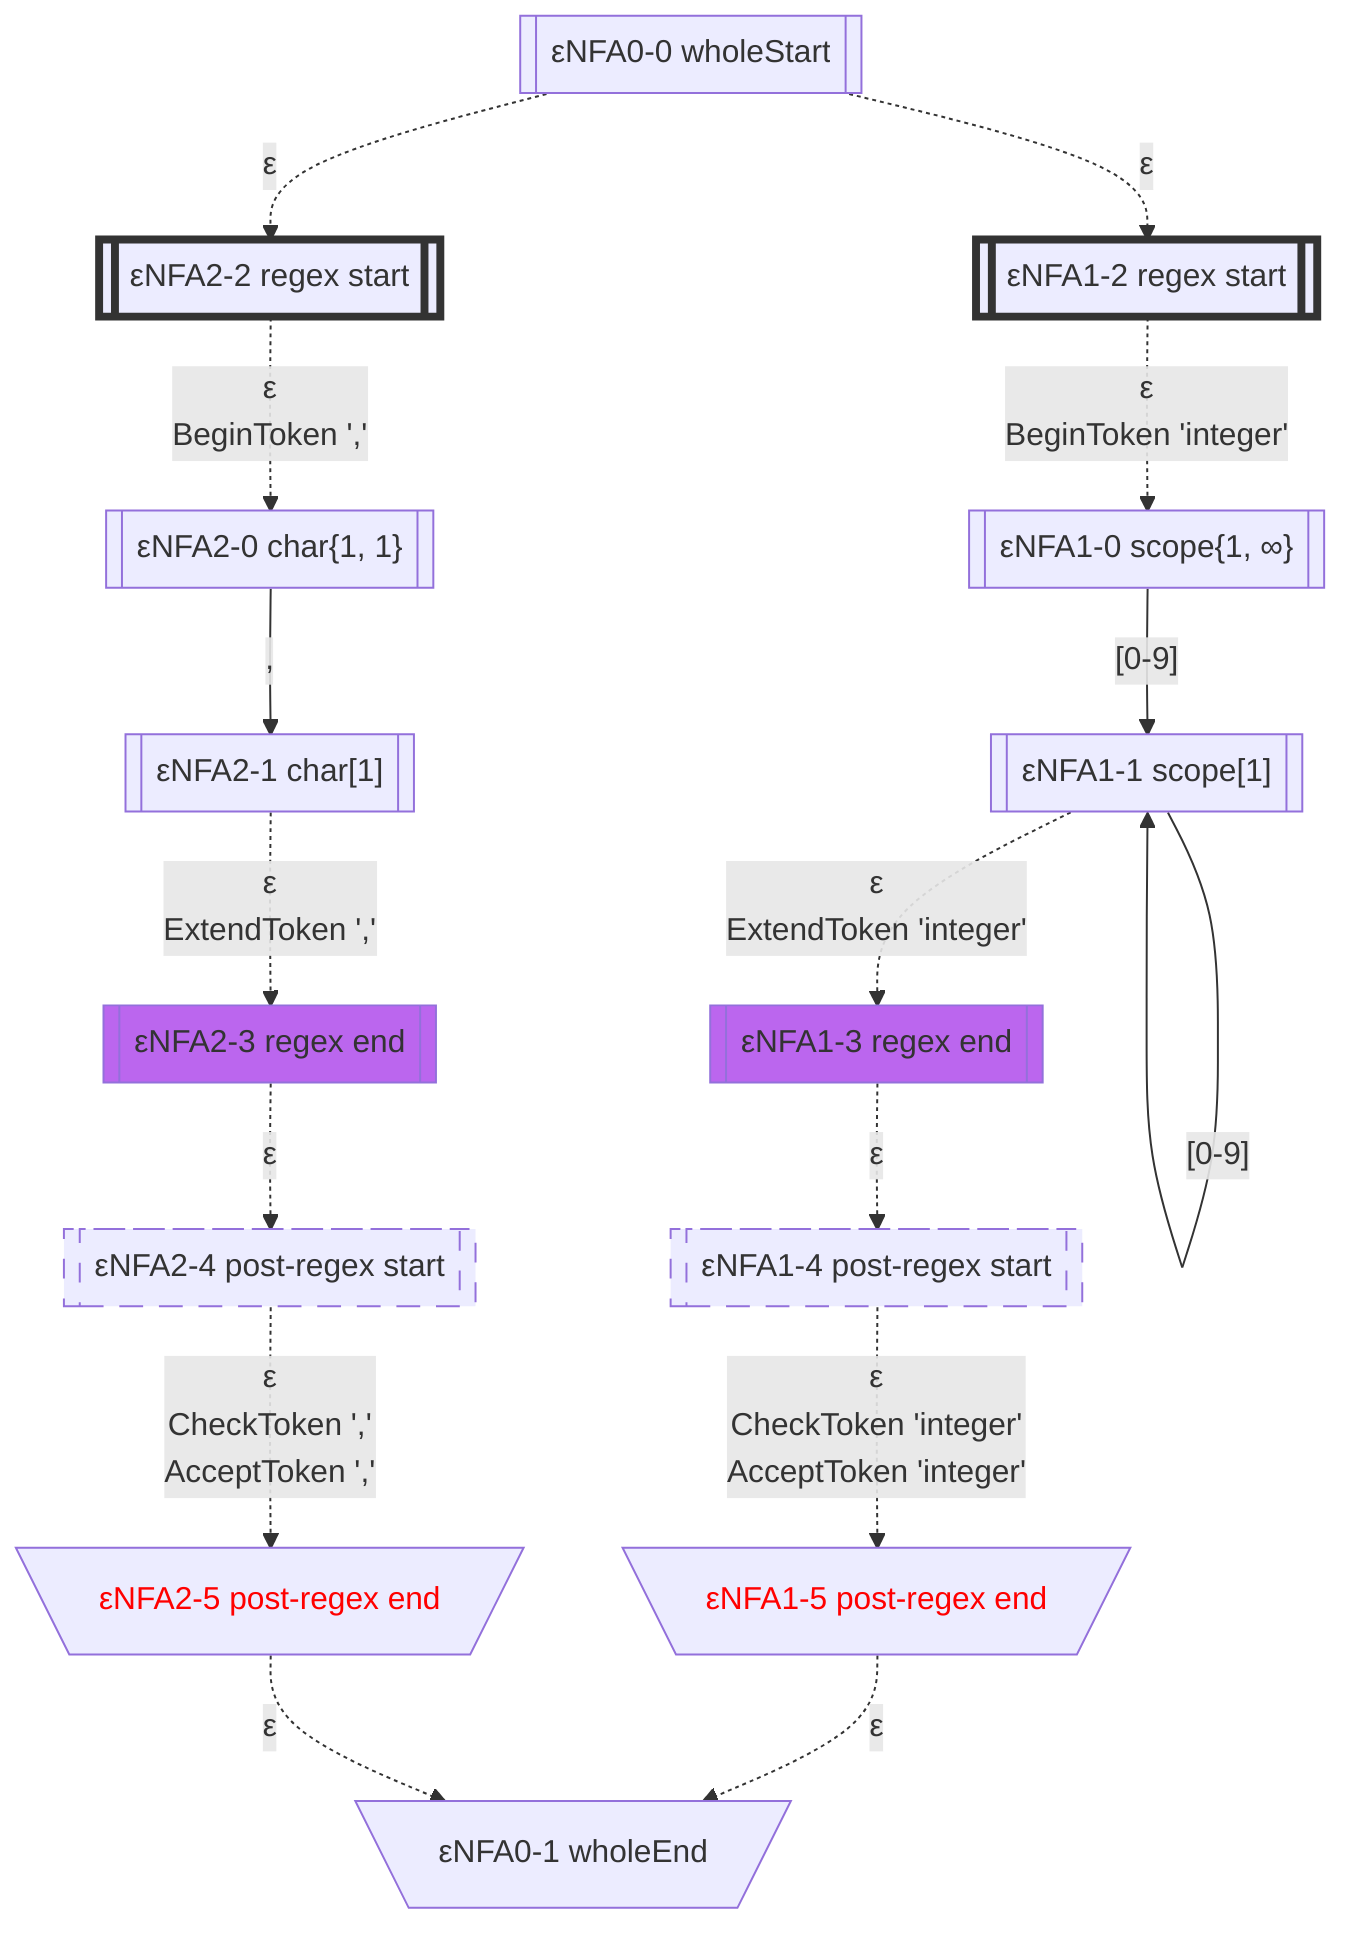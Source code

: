 flowchart
classDef c0001 color:#FF0000;
classDef c0010 stroke-dasharray: 10 10;
classDef c0011 stroke-dasharray: 10 10,color:#FF0000;
classDef c0100 fill:#BB66EE;
classDef c0101 fill:#BB66EE,color:#FF0000;
classDef c0110 fill:#BB66EE,stroke-dasharray: 10 10;
classDef c0111 fill:#BB66EE,stroke-dasharray: 10 10,color:#FF0000;
classDef c1000 stroke:#333,stroke-width:4px;
classDef c1001 stroke:#333,stroke-width:4px,color:#FF0000;
classDef c1010 stroke:#333,stroke-width:4px,stroke-dasharray: 10 10;
classDef c1011 stroke:#333,stroke-width:4px,stroke-dasharray: 10 10,color:#FF0000;
classDef c1100 stroke:#333,stroke-width:4px,fill:#BB66EE;
classDef c1101 stroke:#333,stroke-width:4px,fill:#BB66EE,color:#FF0000;
classDef c1110 stroke:#333,stroke-width:4px,fill:#BB66EE,stroke-dasharray: 10 10;
classDef c1111 stroke:#333,stroke-width:4px,fill:#BB66EE,stroke-dasharray: 10 10,color:#FF0000;
eNFA0_0_29151421[["εNFA0-0 wholeStart"]]
eNFA1_2_13756340[["εNFA1-2 regex start"]]
class eNFA1_2_13756340 c1000;
eNFA2_2_61036202[["εNFA2-2 regex start"]]
class eNFA2_2_61036202 c1000;
eNFA1_0_15082912[["εNFA1-0 scope{1, ∞}"]]
eNFA2_0_2214586[["εNFA2-0 char{1, 1}"]]
eNFA1_1_38958581[["εNFA1-1 scope[1]"]]
eNFA2_1_19931282[["εNFA2-1 char[1]"]]
eNFA1_3_1528482[["εNFA1-3 regex end"]]
class eNFA1_3_1528482 c0100;
eNFA2_3_45163810[["εNFA2-3 regex end"]]
class eNFA2_3_45163810 c0100;
eNFA1_4_56698199[["εNFA1-4 post-regex start"]]
class eNFA1_4_56698199 c0010;
eNFA2_4_3821108[["εNFA2-4 post-regex start"]]
class eNFA2_4_3821108 c0010;
eNFA1_5_40521749[\"εNFA1-5 post-regex end"/]
class eNFA1_5_40521749 c0001;
eNFA2_5_12454907[\"εNFA2-5 post-regex end"/]
class eNFA2_5_12454907 c0001;
eNFA0_1_44985307[\"εNFA0-1 wholeEnd"/]
eNFA0_0_29151421 -.->|"ε"|eNFA1_2_13756340
eNFA0_0_29151421 -.->|"ε"|eNFA2_2_61036202
eNFA1_2_13756340 -.->|"ε
BeginToken 'integer'"|eNFA1_0_15082912
eNFA2_2_61036202 -.->|"ε
BeginToken ','"|eNFA2_0_2214586
eNFA1_0_15082912 -->|"[0-9]"|eNFA1_1_38958581
eNFA2_0_2214586 -->|","|eNFA2_1_19931282
eNFA1_1_38958581 -->|"[0-9]"|eNFA1_1_38958581
eNFA1_1_38958581 -.->|"ε
ExtendToken 'integer'"|eNFA1_3_1528482
eNFA2_1_19931282 -.->|"ε
ExtendToken ','"|eNFA2_3_45163810
eNFA1_3_1528482 -.->|"ε"|eNFA1_4_56698199
eNFA2_3_45163810 -.->|"ε"|eNFA2_4_3821108
eNFA1_4_56698199 -.->|"ε
CheckToken 'integer'
AcceptToken 'integer'"|eNFA1_5_40521749
eNFA2_4_3821108 -.->|"ε
CheckToken ','
AcceptToken ','"|eNFA2_5_12454907
eNFA1_5_40521749 -.->|"ε"|eNFA0_1_44985307
eNFA2_5_12454907 -.->|"ε"|eNFA0_1_44985307